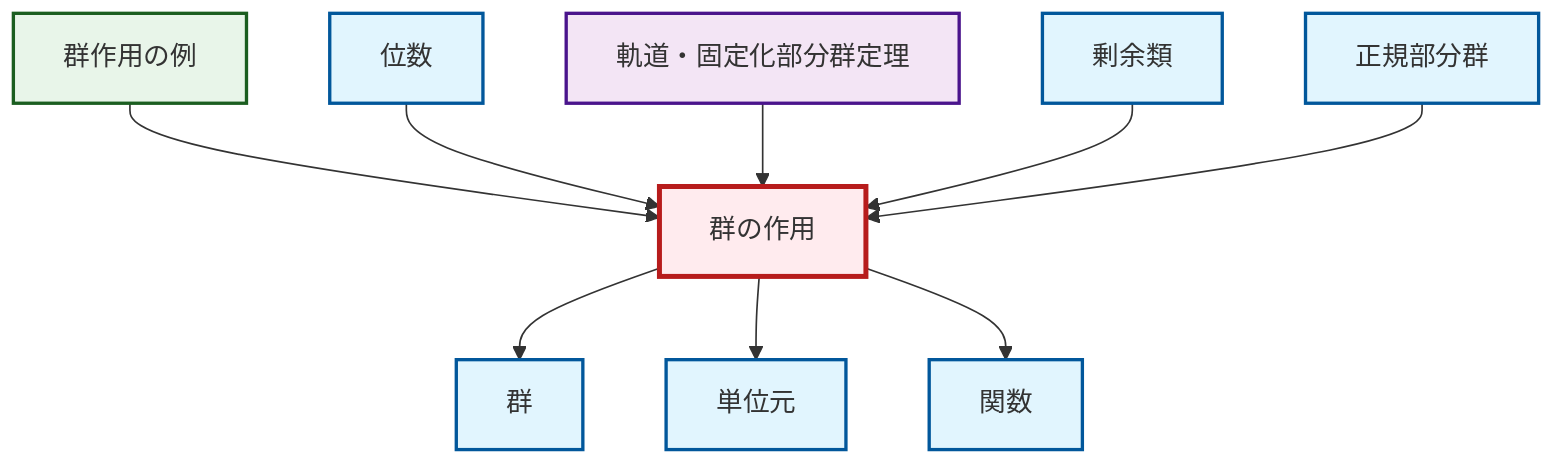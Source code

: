 graph TD
    classDef definition fill:#e1f5fe,stroke:#01579b,stroke-width:2px
    classDef theorem fill:#f3e5f5,stroke:#4a148c,stroke-width:2px
    classDef axiom fill:#fff3e0,stroke:#e65100,stroke-width:2px
    classDef example fill:#e8f5e9,stroke:#1b5e20,stroke-width:2px
    classDef current fill:#ffebee,stroke:#b71c1c,stroke-width:3px
    def-order["位数"]:::definition
    def-identity-element["単位元"]:::definition
    def-normal-subgroup["正規部分群"]:::definition
    def-group-action["群の作用"]:::definition
    def-coset["剰余類"]:::definition
    thm-orbit-stabilizer["軌道・固定化部分群定理"]:::theorem
    ex-group-action-examples["群作用の例"]:::example
    def-function["関数"]:::definition
    def-group["群"]:::definition
    ex-group-action-examples --> def-group-action
    def-group-action --> def-group
    def-group-action --> def-identity-element
    def-order --> def-group-action
    thm-orbit-stabilizer --> def-group-action
    def-coset --> def-group-action
    def-group-action --> def-function
    def-normal-subgroup --> def-group-action
    class def-group-action current